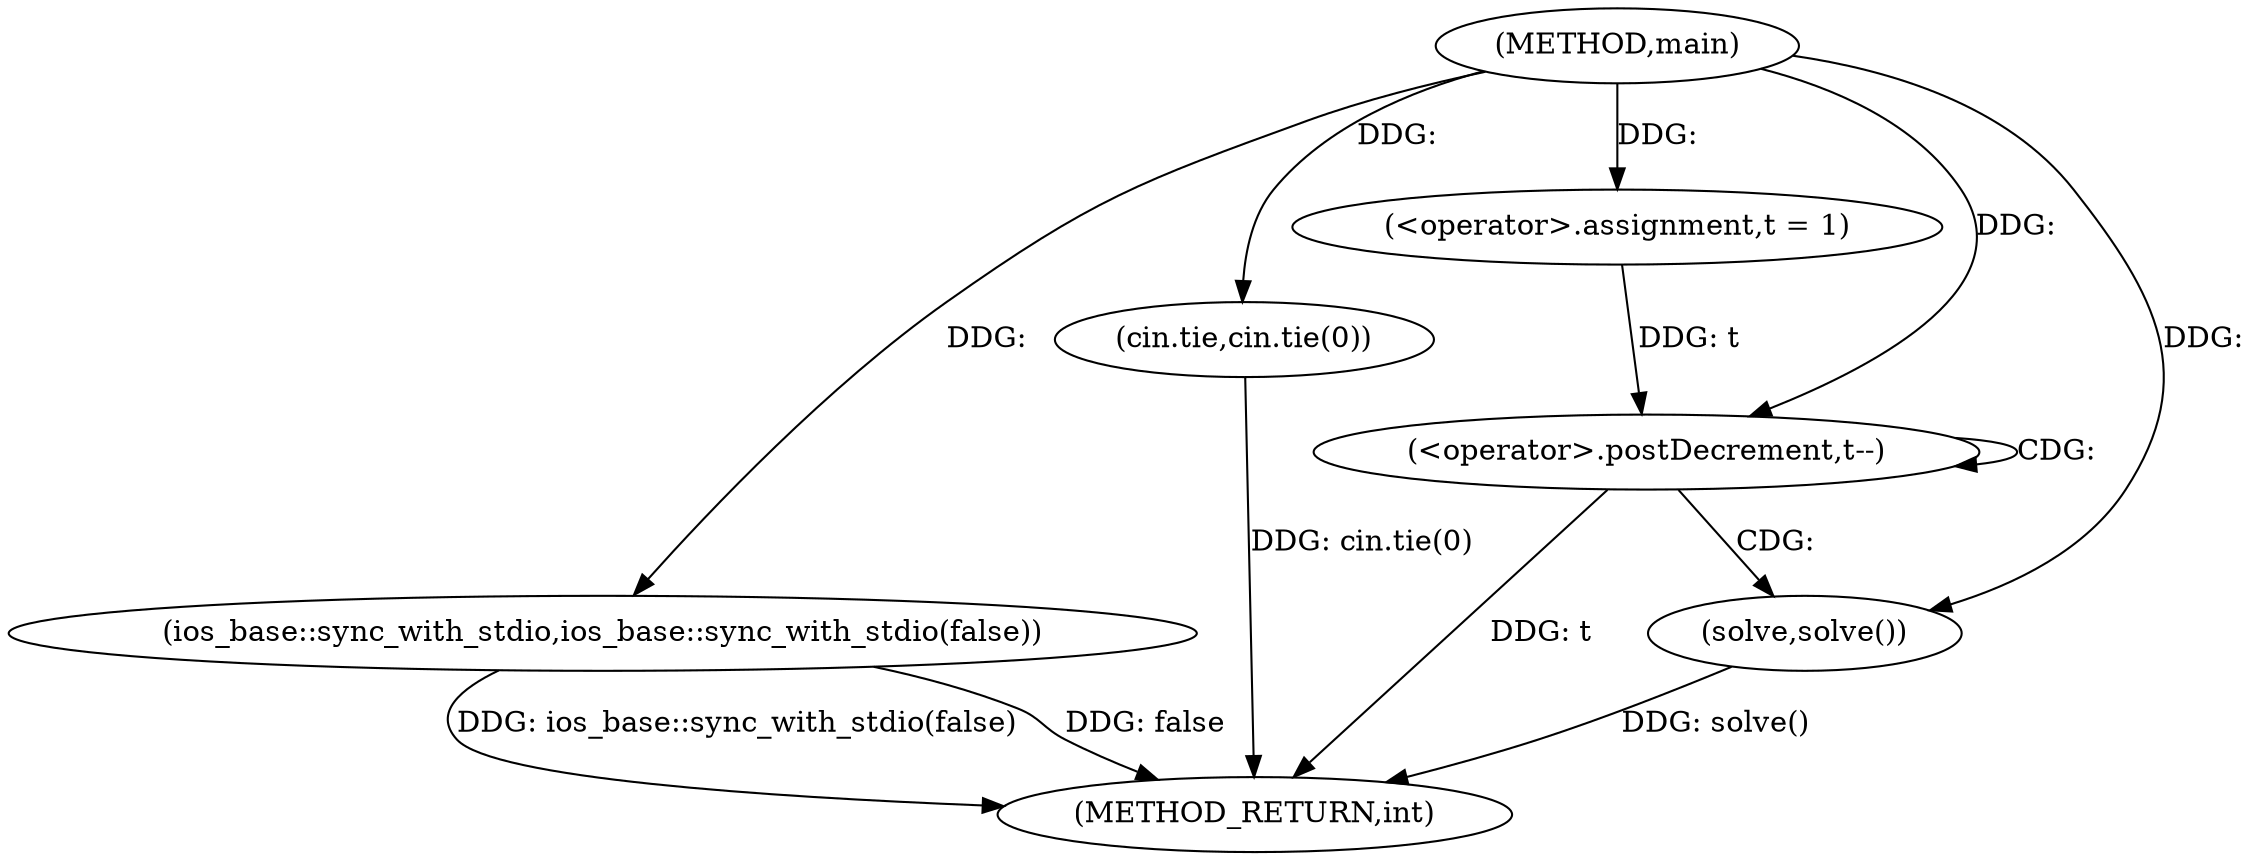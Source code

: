 digraph "main" {  
"1000234" [label = "(METHOD,main)" ]
"1000249" [label = "(METHOD_RETURN,int)" ]
"1000236" [label = "(ios_base::sync_with_stdio,ios_base::sync_with_stdio(false))" ]
"1000238" [label = "(cin.tie,cin.tie(0))" ]
"1000241" [label = "(<operator>.assignment,t = 1)" ]
"1000245" [label = "(<operator>.postDecrement,t--)" ]
"1000248" [label = "(solve,solve())" ]
  "1000236" -> "1000249"  [ label = "DDG: ios_base::sync_with_stdio(false)"] 
  "1000238" -> "1000249"  [ label = "DDG: cin.tie(0)"] 
  "1000245" -> "1000249"  [ label = "DDG: t"] 
  "1000248" -> "1000249"  [ label = "DDG: solve()"] 
  "1000236" -> "1000249"  [ label = "DDG: false"] 
  "1000234" -> "1000241"  [ label = "DDG: "] 
  "1000234" -> "1000236"  [ label = "DDG: "] 
  "1000234" -> "1000238"  [ label = "DDG: "] 
  "1000241" -> "1000245"  [ label = "DDG: t"] 
  "1000234" -> "1000245"  [ label = "DDG: "] 
  "1000234" -> "1000248"  [ label = "DDG: "] 
  "1000245" -> "1000248"  [ label = "CDG: "] 
  "1000245" -> "1000245"  [ label = "CDG: "] 
}
